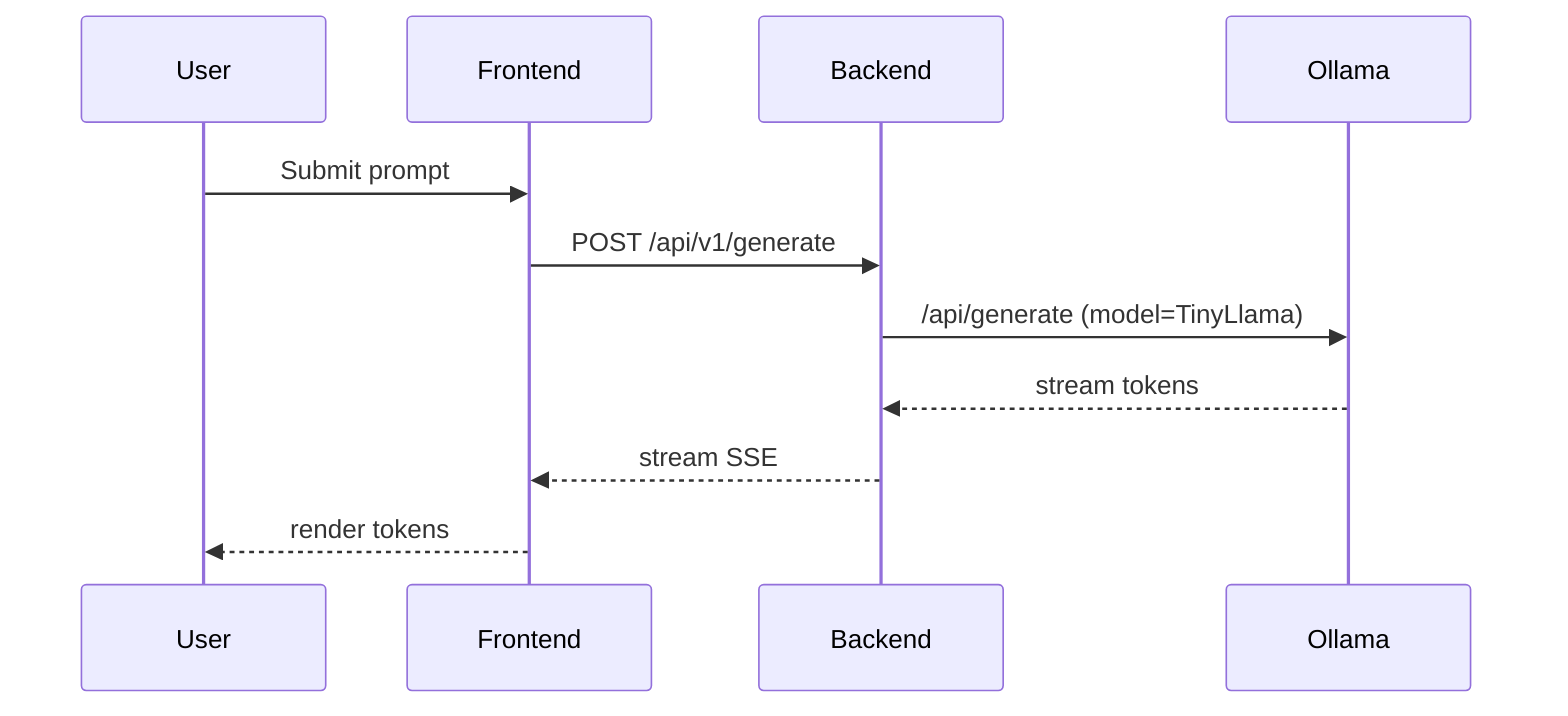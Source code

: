 sequenceDiagram
  participant U as User
  participant FE as Frontend
  participant BE as Backend
  participant O as Ollama

  U->>FE: Submit prompt
  FE->>BE: POST /api/v1/generate
  BE->>O: /api/generate (model=TinyLlama)
  O-->>BE: stream tokens
  BE-->>FE: stream SSE
  FE-->>U: render tokens